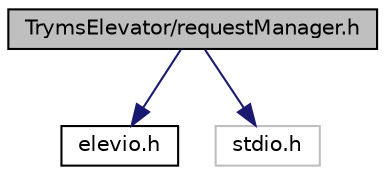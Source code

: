 digraph "TrymsElevator/requestManager.h"
{
 // LATEX_PDF_SIZE
  edge [fontname="Helvetica",fontsize="10",labelfontname="Helvetica",labelfontsize="10"];
  node [fontname="Helvetica",fontsize="10",shape=record];
  Node1 [label="TrymsElevator/requestManager.h",height=0.2,width=0.4,color="black", fillcolor="grey75", style="filled", fontcolor="black",tooltip="A library containing state machine functionality."];
  Node1 -> Node2 [color="midnightblue",fontsize="10",style="solid"];
  Node2 [label="elevio.h",height=0.2,width=0.4,color="black", fillcolor="white", style="filled",URL="$elevio_8h.html",tooltip="A library containing low level elevator functionality."];
  Node1 -> Node3 [color="midnightblue",fontsize="10",style="solid"];
  Node3 [label="stdio.h",height=0.2,width=0.4,color="grey75", fillcolor="white", style="filled",tooltip=" "];
}
